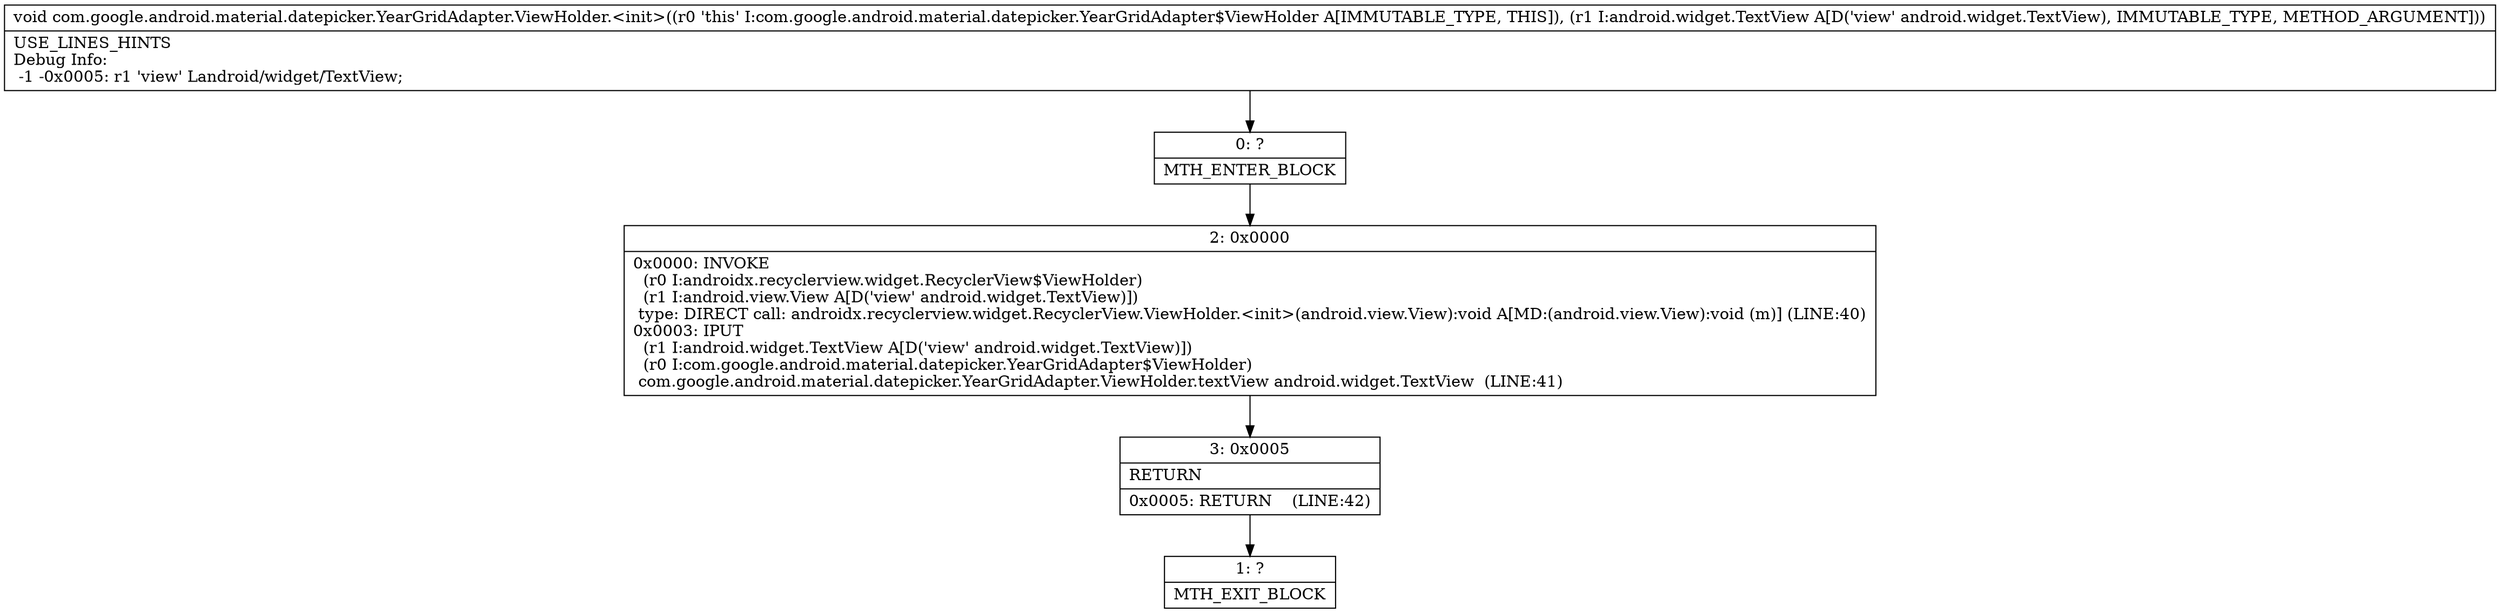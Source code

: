 digraph "CFG forcom.google.android.material.datepicker.YearGridAdapter.ViewHolder.\<init\>(Landroid\/widget\/TextView;)V" {
Node_0 [shape=record,label="{0\:\ ?|MTH_ENTER_BLOCK\l}"];
Node_2 [shape=record,label="{2\:\ 0x0000|0x0000: INVOKE  \l  (r0 I:androidx.recyclerview.widget.RecyclerView$ViewHolder)\l  (r1 I:android.view.View A[D('view' android.widget.TextView)])\l type: DIRECT call: androidx.recyclerview.widget.RecyclerView.ViewHolder.\<init\>(android.view.View):void A[MD:(android.view.View):void (m)] (LINE:40)\l0x0003: IPUT  \l  (r1 I:android.widget.TextView A[D('view' android.widget.TextView)])\l  (r0 I:com.google.android.material.datepicker.YearGridAdapter$ViewHolder)\l com.google.android.material.datepicker.YearGridAdapter.ViewHolder.textView android.widget.TextView  (LINE:41)\l}"];
Node_3 [shape=record,label="{3\:\ 0x0005|RETURN\l|0x0005: RETURN    (LINE:42)\l}"];
Node_1 [shape=record,label="{1\:\ ?|MTH_EXIT_BLOCK\l}"];
MethodNode[shape=record,label="{void com.google.android.material.datepicker.YearGridAdapter.ViewHolder.\<init\>((r0 'this' I:com.google.android.material.datepicker.YearGridAdapter$ViewHolder A[IMMUTABLE_TYPE, THIS]), (r1 I:android.widget.TextView A[D('view' android.widget.TextView), IMMUTABLE_TYPE, METHOD_ARGUMENT]))  | USE_LINES_HINTS\lDebug Info:\l  \-1 \-0x0005: r1 'view' Landroid\/widget\/TextView;\l}"];
MethodNode -> Node_0;Node_0 -> Node_2;
Node_2 -> Node_3;
Node_3 -> Node_1;
}

